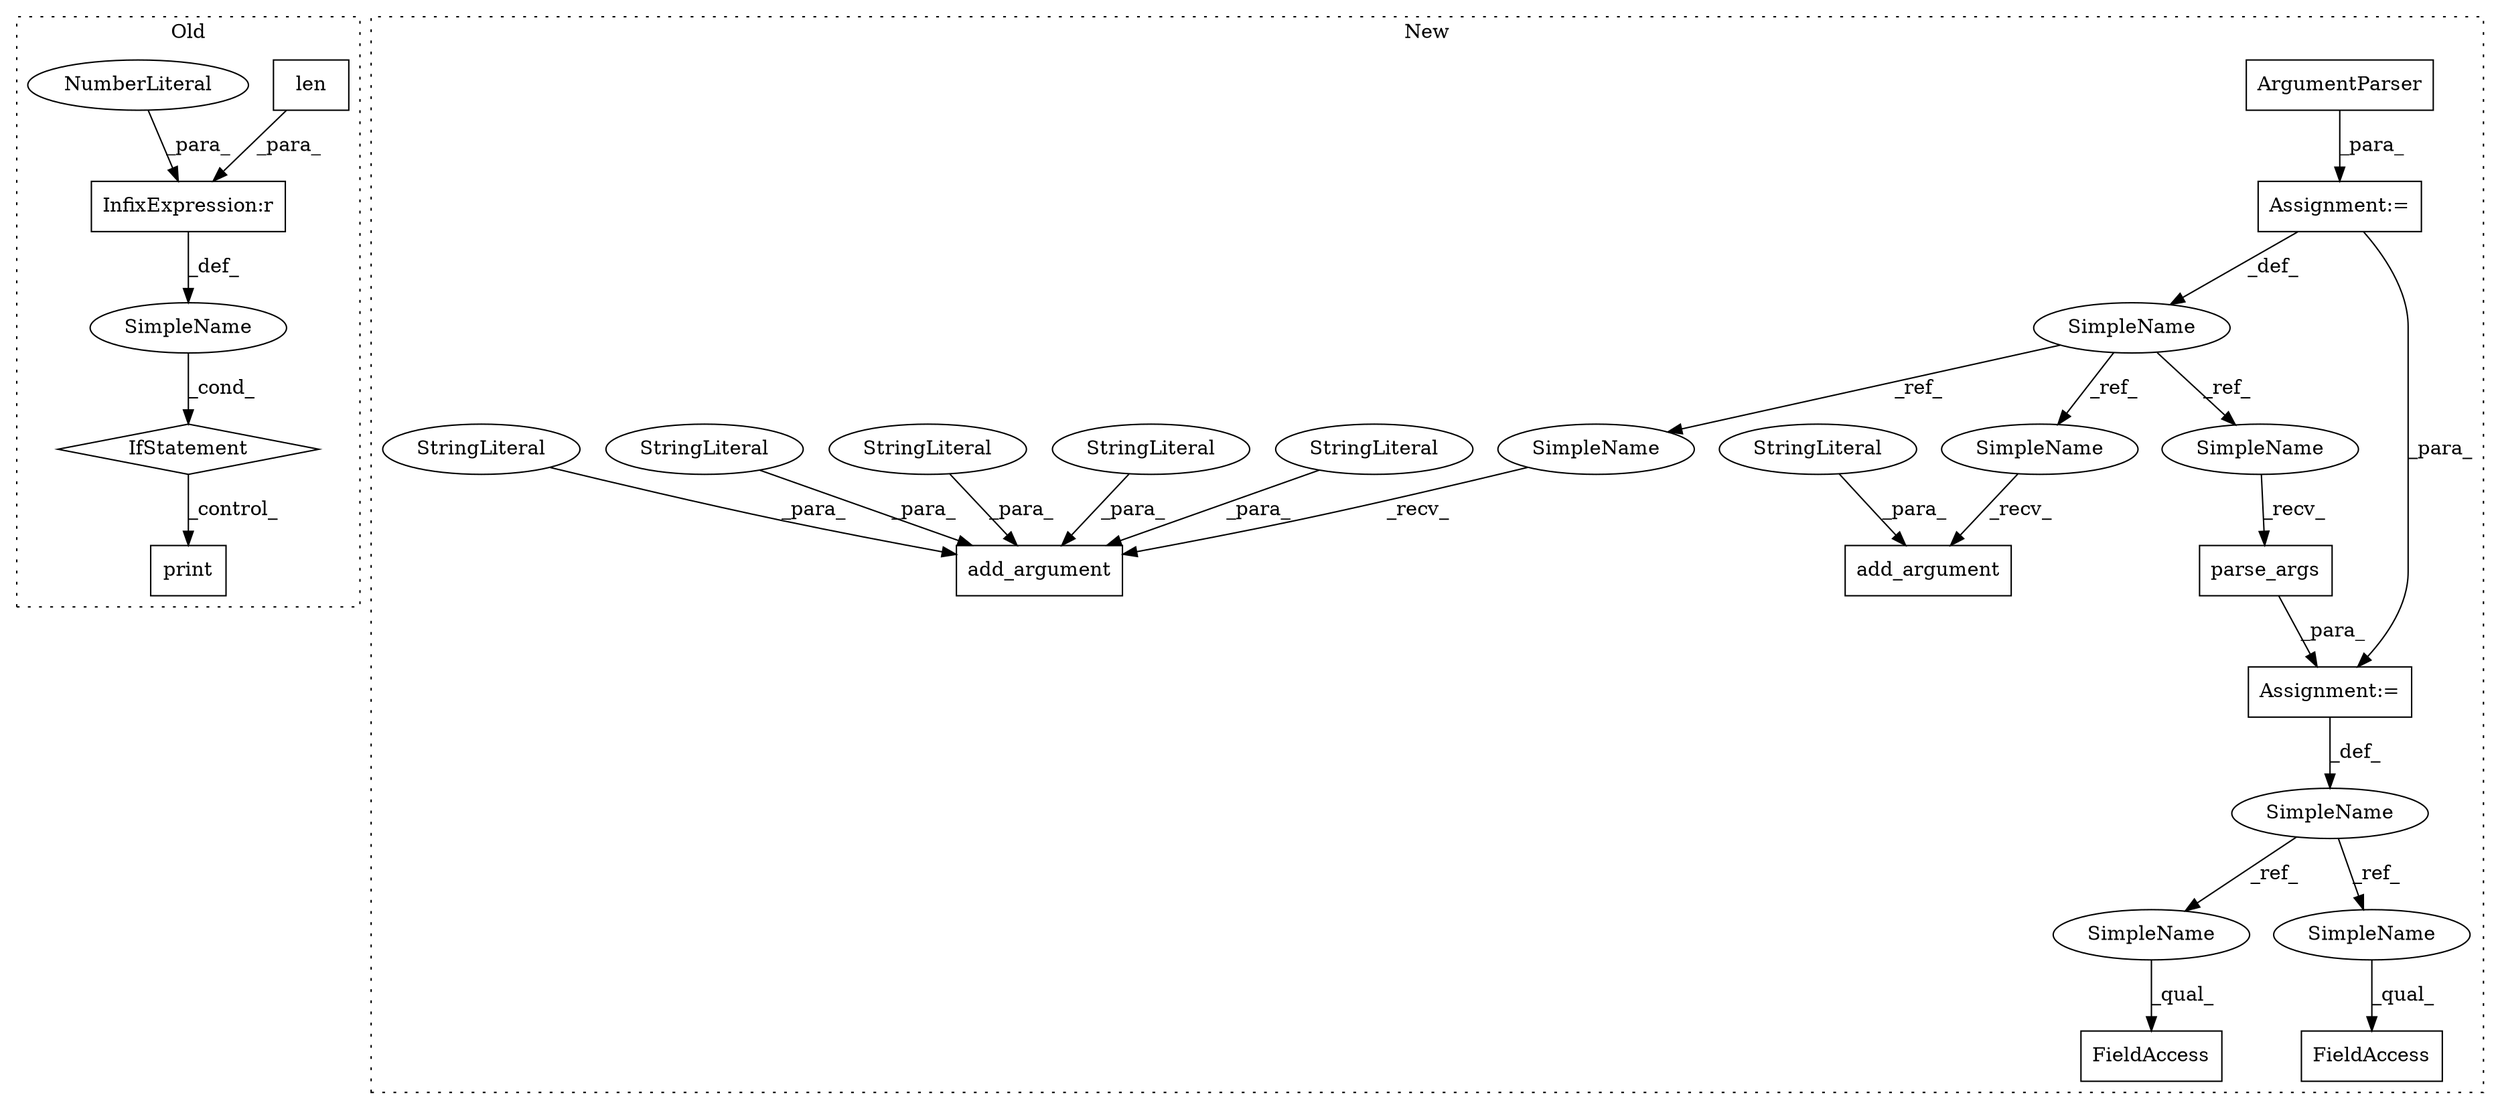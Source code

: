 digraph G {
subgraph cluster0 {
1 [label="print" a="32" s="3273,3310" l="6,1" shape="box"];
18 [label="len" a="32" s="3246,3258" l="4,1" shape="box"];
19 [label="IfStatement" a="25" s="3242,3263" l="4,2" shape="diamond"];
20 [label="SimpleName" a="42" s="" l="" shape="ellipse"];
21 [label="InfixExpression:r" a="27" s="3259" l="3" shape="box"];
22 [label="NumberLiteral" a="34" s="3262" l="1" shape="ellipse"];
label = "Old";
style="dotted";
}
subgraph cluster1 {
2 [label="ArgumentParser" a="32" s="3289,3311" l="15,1" shape="box"];
3 [label="Assignment:=" a="7" s="3279" l="1" shape="box"];
4 [label="parse_args" a="32" s="3808" l="12" shape="box"];
5 [label="Assignment:=" a="7" s="3800" l="1" shape="box"];
6 [label="add_argument" a="32" s="3691,3789" l="13,1" shape="box"];
7 [label="StringLiteral" a="45" s="3721" l="14" shape="ellipse"];
8 [label="StringLiteral" a="45" s="3704" l="4" shape="ellipse"];
9 [label="add_argument" a="32" s="3606,3677" l="13,1" shape="box"];
10 [label="StringLiteral" a="45" s="3619" l="8" shape="ellipse"];
11 [label="StringLiteral" a="45" s="3750" l="10" shape="ellipse"];
12 [label="StringLiteral" a="45" s="3709" l="11" shape="ellipse"];
13 [label="SimpleName" a="42" s="3273" l="6" shape="ellipse"];
14 [label="FieldAccess" a="22" s="4050" l="9" shape="box"];
15 [label="FieldAccess" a="22" s="4029" l="9" shape="box"];
16 [label="SimpleName" a="42" s="3796" l="4" shape="ellipse"];
17 [label="StringLiteral" a="45" s="3736" l="13" shape="ellipse"];
23 [label="SimpleName" a="42" s="3684" l="6" shape="ellipse"];
24 [label="SimpleName" a="42" s="3801" l="6" shape="ellipse"];
25 [label="SimpleName" a="42" s="3599" l="6" shape="ellipse"];
26 [label="SimpleName" a="42" s="4029" l="4" shape="ellipse"];
27 [label="SimpleName" a="42" s="4050" l="4" shape="ellipse"];
label = "New";
style="dotted";
}
2 -> 3 [label="_para_"];
3 -> 5 [label="_para_"];
3 -> 13 [label="_def_"];
4 -> 5 [label="_para_"];
5 -> 16 [label="_def_"];
7 -> 6 [label="_para_"];
8 -> 6 [label="_para_"];
10 -> 9 [label="_para_"];
11 -> 6 [label="_para_"];
12 -> 6 [label="_para_"];
13 -> 23 [label="_ref_"];
13 -> 25 [label="_ref_"];
13 -> 24 [label="_ref_"];
16 -> 27 [label="_ref_"];
16 -> 26 [label="_ref_"];
17 -> 6 [label="_para_"];
18 -> 21 [label="_para_"];
19 -> 1 [label="_control_"];
20 -> 19 [label="_cond_"];
21 -> 20 [label="_def_"];
22 -> 21 [label="_para_"];
23 -> 6 [label="_recv_"];
24 -> 4 [label="_recv_"];
25 -> 9 [label="_recv_"];
26 -> 15 [label="_qual_"];
27 -> 14 [label="_qual_"];
}